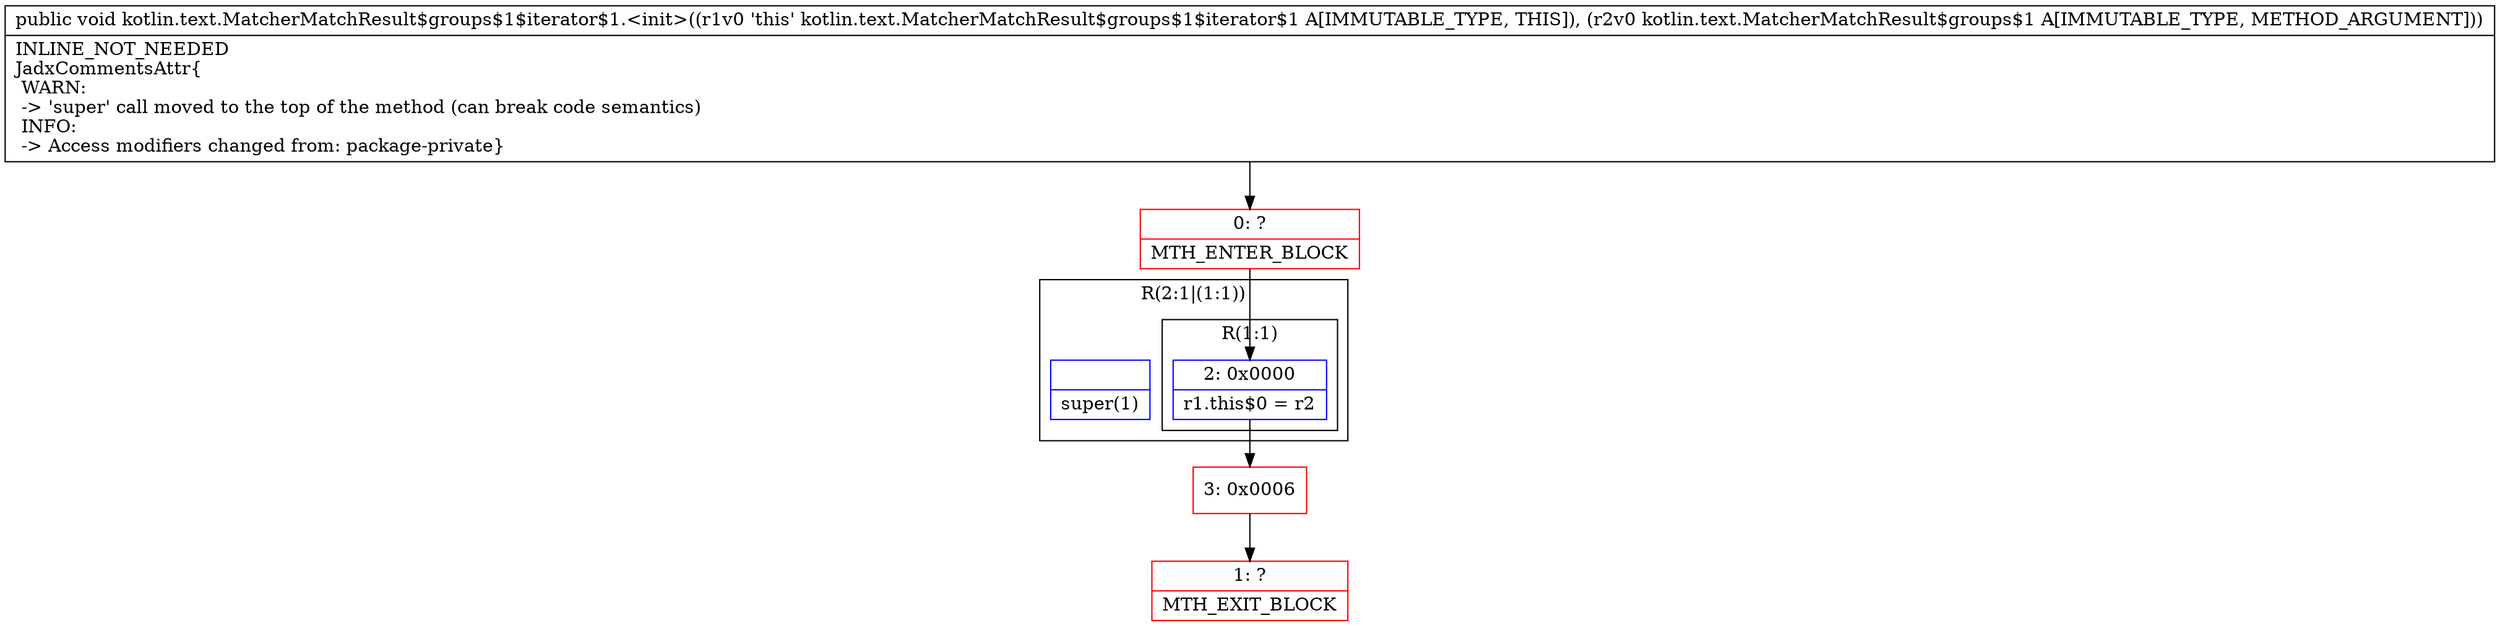 digraph "CFG forkotlin.text.MatcherMatchResult$groups$1$iterator$1.\<init\>(Lkotlin\/text\/MatcherMatchResult$groups$1;)V" {
subgraph cluster_Region_910662229 {
label = "R(2:1|(1:1))";
node [shape=record,color=blue];
Node_InsnContainer_1519661963 [shape=record,label="{|super(1)\l}"];
subgraph cluster_Region_1216223339 {
label = "R(1:1)";
node [shape=record,color=blue];
Node_2 [shape=record,label="{2\:\ 0x0000|r1.this$0 = r2\l}"];
}
}
Node_0 [shape=record,color=red,label="{0\:\ ?|MTH_ENTER_BLOCK\l}"];
Node_3 [shape=record,color=red,label="{3\:\ 0x0006}"];
Node_1 [shape=record,color=red,label="{1\:\ ?|MTH_EXIT_BLOCK\l}"];
MethodNode[shape=record,label="{public void kotlin.text.MatcherMatchResult$groups$1$iterator$1.\<init\>((r1v0 'this' kotlin.text.MatcherMatchResult$groups$1$iterator$1 A[IMMUTABLE_TYPE, THIS]), (r2v0 kotlin.text.MatcherMatchResult$groups$1 A[IMMUTABLE_TYPE, METHOD_ARGUMENT]))  | INLINE_NOT_NEEDED\lJadxCommentsAttr\{\l WARN: \l \-\> 'super' call moved to the top of the method (can break code semantics)\l INFO: \l \-\> Access modifiers changed from: package\-private\}\l}"];
MethodNode -> Node_0;Node_2 -> Node_3;
Node_0 -> Node_2;
Node_3 -> Node_1;
}

